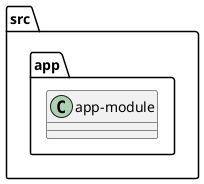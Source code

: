 @startuml

package src {

    package app {

        class app-module {

        }

    }

}

@enduml